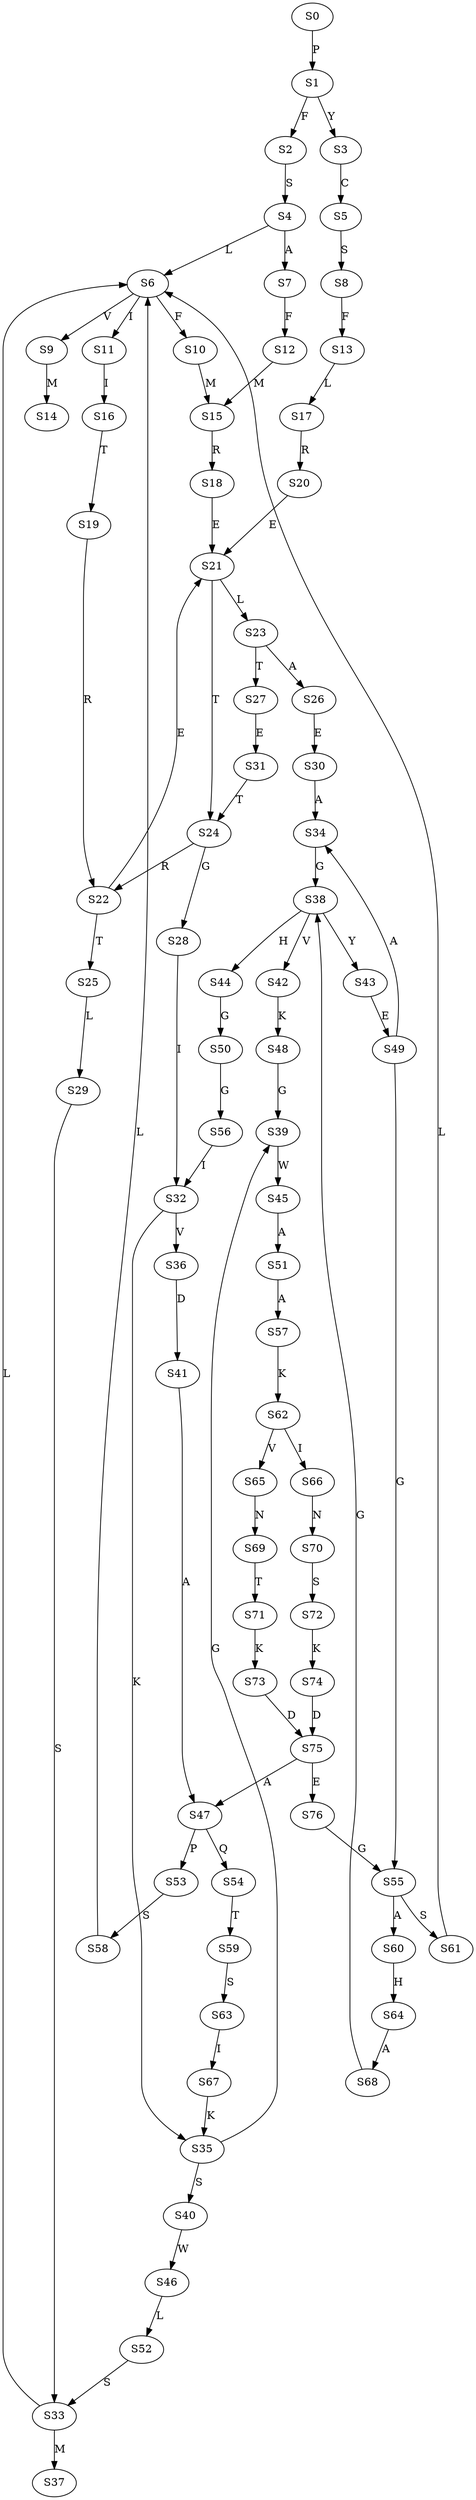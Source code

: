 strict digraph  {
	S0 -> S1 [ label = P ];
	S1 -> S2 [ label = F ];
	S1 -> S3 [ label = Y ];
	S2 -> S4 [ label = S ];
	S3 -> S5 [ label = C ];
	S4 -> S6 [ label = L ];
	S4 -> S7 [ label = A ];
	S5 -> S8 [ label = S ];
	S6 -> S9 [ label = V ];
	S6 -> S10 [ label = F ];
	S6 -> S11 [ label = I ];
	S7 -> S12 [ label = F ];
	S8 -> S13 [ label = F ];
	S9 -> S14 [ label = M ];
	S10 -> S15 [ label = M ];
	S11 -> S16 [ label = I ];
	S12 -> S15 [ label = M ];
	S13 -> S17 [ label = L ];
	S15 -> S18 [ label = R ];
	S16 -> S19 [ label = T ];
	S17 -> S20 [ label = R ];
	S18 -> S21 [ label = E ];
	S19 -> S22 [ label = R ];
	S20 -> S21 [ label = E ];
	S21 -> S23 [ label = L ];
	S21 -> S24 [ label = T ];
	S22 -> S25 [ label = T ];
	S22 -> S21 [ label = E ];
	S23 -> S26 [ label = A ];
	S23 -> S27 [ label = T ];
	S24 -> S22 [ label = R ];
	S24 -> S28 [ label = G ];
	S25 -> S29 [ label = L ];
	S26 -> S30 [ label = E ];
	S27 -> S31 [ label = E ];
	S28 -> S32 [ label = I ];
	S29 -> S33 [ label = S ];
	S30 -> S34 [ label = A ];
	S31 -> S24 [ label = T ];
	S32 -> S35 [ label = K ];
	S32 -> S36 [ label = V ];
	S33 -> S37 [ label = M ];
	S33 -> S6 [ label = L ];
	S34 -> S38 [ label = G ];
	S35 -> S39 [ label = G ];
	S35 -> S40 [ label = S ];
	S36 -> S41 [ label = D ];
	S38 -> S42 [ label = V ];
	S38 -> S43 [ label = Y ];
	S38 -> S44 [ label = H ];
	S39 -> S45 [ label = W ];
	S40 -> S46 [ label = W ];
	S41 -> S47 [ label = A ];
	S42 -> S48 [ label = K ];
	S43 -> S49 [ label = E ];
	S44 -> S50 [ label = G ];
	S45 -> S51 [ label = A ];
	S46 -> S52 [ label = L ];
	S47 -> S53 [ label = P ];
	S47 -> S54 [ label = Q ];
	S48 -> S39 [ label = G ];
	S49 -> S55 [ label = G ];
	S49 -> S34 [ label = A ];
	S50 -> S56 [ label = G ];
	S51 -> S57 [ label = A ];
	S52 -> S33 [ label = S ];
	S53 -> S58 [ label = S ];
	S54 -> S59 [ label = T ];
	S55 -> S60 [ label = A ];
	S55 -> S61 [ label = S ];
	S56 -> S32 [ label = I ];
	S57 -> S62 [ label = K ];
	S58 -> S6 [ label = L ];
	S59 -> S63 [ label = S ];
	S60 -> S64 [ label = H ];
	S61 -> S6 [ label = L ];
	S62 -> S65 [ label = V ];
	S62 -> S66 [ label = I ];
	S63 -> S67 [ label = I ];
	S64 -> S68 [ label = A ];
	S65 -> S69 [ label = N ];
	S66 -> S70 [ label = N ];
	S67 -> S35 [ label = K ];
	S68 -> S38 [ label = G ];
	S69 -> S71 [ label = T ];
	S70 -> S72 [ label = S ];
	S71 -> S73 [ label = K ];
	S72 -> S74 [ label = K ];
	S73 -> S75 [ label = D ];
	S74 -> S75 [ label = D ];
	S75 -> S47 [ label = A ];
	S75 -> S76 [ label = E ];
	S76 -> S55 [ label = G ];
}
